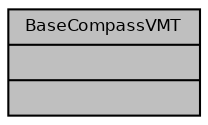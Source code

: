 digraph "BaseCompassVMT"
{
  bgcolor="transparent";
  edge [fontname="Helvetica",fontsize="8",labelfontname="Helvetica",labelfontsize="8"];
  node [fontname="Helvetica",fontsize="8",shape=record];
  Node1 [label="{BaseCompassVMT\n||}",height=0.2,width=0.4,color="black", fillcolor="grey75", style="filled", fontcolor="black"];
}
